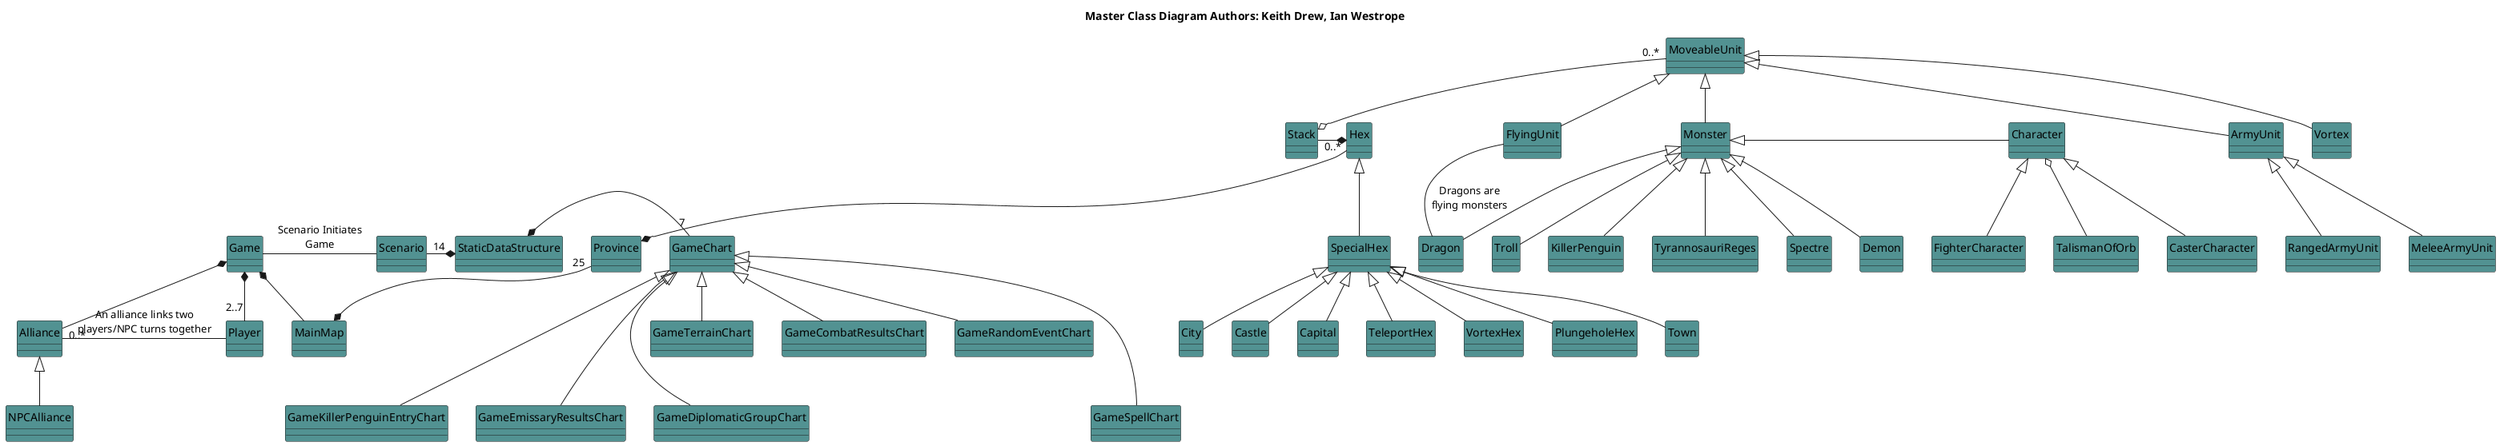 @startuml
hide circle
title <b>Master Class Diagram<b> Authors: Keith Drew, Ian Westrope

Game *-- MainMap
Game *-- "2..7" Player
Game *-- "0..*" Alliance 
Game - Scenario : Scenario Initiates\nGame
Scenario "14" -* StaticDataStructure
Alliance <|-down- NPCAlliance
Alliance - Player : An alliance links two\nplayers/NPC turns together
Province "25" -down-* MainMap
Hex "0..*" -down-* Province
SpecialHex -up-|> Hex
TeleportHex -up-|> SpecialHex
VortexHex -up-|> SpecialHex
PlungeholeHex -up-|> SpecialHex
Town -up-|> SpecialHex
City -up-|> SpecialHex
Castle -up-|> SpecialHex
Capital -up-|> SpecialHex

Stack -right-* Hex
MoveableUnit "0..*" -down-o Stack

Vortex -up-|> MoveableUnit
Monster -up-|> MoveableUnit
ArmyUnit -up-|> MoveableUnit
FlyingUnit -up-|> MoveableUnit
Character -left-|> Monster
RangedArmyUnit -up-|> ArmyUnit
MeleeArmyUnit -up-|> ArmyUnit
Dragon -up-|> Monster
Demon -up-|> Monster
Troll -up-|> Monster
KillerPenguin -up-|> Monster
TyrannosauriReges -up-|> Monster
Spectre -up-|> Monster
FlyingUnit -- Dragon : Dragons are\nflying monsters
TalismanOfOrb -up-o Character
CasterCharacter -up-|> Character
FighterCharacter -up-|> Character

StaticDataStructure *- "7" GameChart

GameTerrainChart -up-|> GameChart
GameCombatResultsChart -up-|> GameChart
GameRandomEventChart -up-|> GameChart
GameSpellChart --up-|> GameChart
GameKillerPenguinEntryChart --up-|> GameChart
GameEmissaryResultsChart --up-|> GameChart
GameDiplomaticGroupChart --up-|> GameChart

class Game #529292 {
}

class MainMap #529292 {
}

class Player #529292 {
}

class Alliance #529292 {
}

class NPCAlliance #529292 {
}

class Province #529292 {
}

class Hex #529292 {
}

class SpecialHex #529292 {
}

class TeleportHex #529292 {
}

class VortexHex #529292 {
}

class PlungeholeHex #529292 {
}

class Town #529292 {
}

class Castle #529292 {
}

class Capital #529292 {
}

class City #529292 {
}

class Stack #529292 {
}

class MoveableUnit #529292 {
}

class Vortex #529292 {
}

class FlyingUnit #529292 {
}

class ArmyUnit #529292 {
}

class MeleeArmyUnit #529292 {
}

class RangedArmyUnit #529292 {
}

class Monster #529292 {
}

class Dragon #529292 {
}

class Demon #529292 {
}

class Troll #529292 {
}

class TyrannosauriReges #529292 {
}

class Spectre #529292 {
}

class KillerPenguin #529292 {
}

class Character #529292 {
}

class CasterCharacter #529292 {
}

class FighterCharacter #529292 {
}

class TalismanOfOrb #529292 {
}

class Scenario #529292 {
}

class StaticDataStructure #529292 {
}

class GameChart #529292 {
}

class GameTerrainChart #529292 {
}

class GameCombatResultsChart #529292 {
}

class GameRandomEventChart #529292 {
}

class GameSpellChart #529292 {
}

class GameKillerPenguinEntryChart #529292 {
}

class GameEmissaryResultsChart #529292 {
}

class GameDiplomaticGroupChart #529292 {
}



@enduml